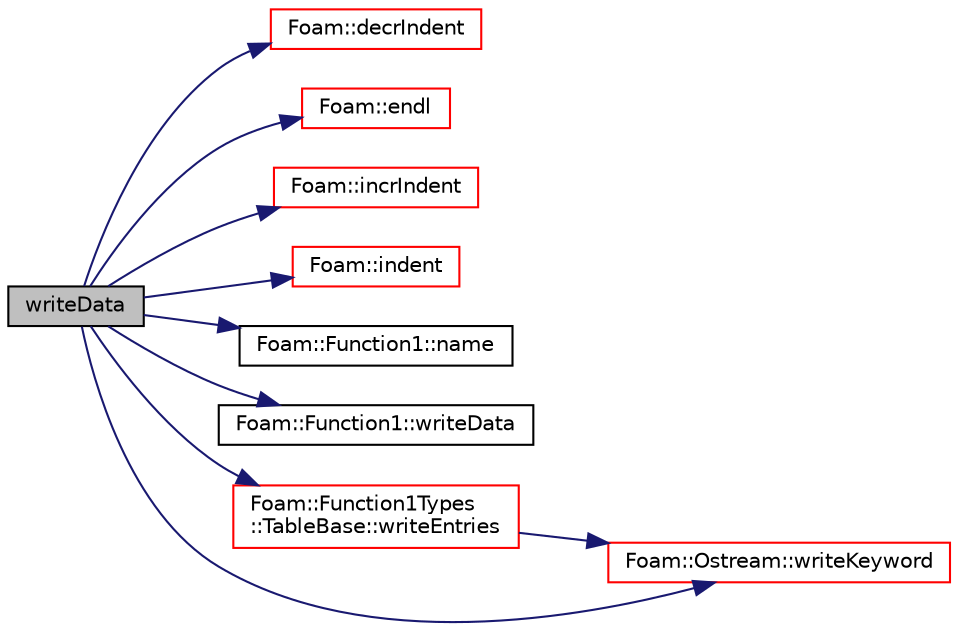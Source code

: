 digraph "writeData"
{
  bgcolor="transparent";
  edge [fontname="Helvetica",fontsize="10",labelfontname="Helvetica",labelfontsize="10"];
  node [fontname="Helvetica",fontsize="10",shape=record];
  rankdir="LR";
  Node640 [label="writeData",height=0.2,width=0.4,color="black", fillcolor="grey75", style="filled", fontcolor="black"];
  Node640 -> Node641 [color="midnightblue",fontsize="10",style="solid",fontname="Helvetica"];
  Node641 [label="Foam::decrIndent",height=0.2,width=0.4,color="red",URL="$a21851.html#a1c3a44e035fae1cd9d5a4a60a7e1c32b",tooltip="Decrement the indent level. "];
  Node640 -> Node643 [color="midnightblue",fontsize="10",style="solid",fontname="Helvetica"];
  Node643 [label="Foam::endl",height=0.2,width=0.4,color="red",URL="$a21851.html#a2db8fe02a0d3909e9351bb4275b23ce4",tooltip="Add newline and flush stream. "];
  Node640 -> Node645 [color="midnightblue",fontsize="10",style="solid",fontname="Helvetica"];
  Node645 [label="Foam::incrIndent",height=0.2,width=0.4,color="red",URL="$a21851.html#a5baff2b2334a238271b33f039e5dde5c",tooltip="Increment the indent level. "];
  Node640 -> Node655 [color="midnightblue",fontsize="10",style="solid",fontname="Helvetica"];
  Node655 [label="Foam::indent",height=0.2,width=0.4,color="red",URL="$a21851.html#ae297c57ea5b952a8bc9e4f30f7ea8701",tooltip="Indent stream. "];
  Node640 -> Node656 [color="midnightblue",fontsize="10",style="solid",fontname="Helvetica"];
  Node656 [label="Foam::Function1::name",height=0.2,width=0.4,color="black",URL="$a28813.html#ade4113569ef0db70665fded275a5e38e",tooltip="Return the name of the entry. "];
  Node640 -> Node657 [color="midnightblue",fontsize="10",style="solid",fontname="Helvetica"];
  Node657 [label="Foam::Function1::writeData",height=0.2,width=0.4,color="black",URL="$a28813.html#a4a9a5e81ef203c89a365d47f0acc39b9",tooltip="Write in dictionary format. "];
  Node640 -> Node658 [color="midnightblue",fontsize="10",style="solid",fontname="Helvetica"];
  Node658 [label="Foam::Function1Types\l::TableBase::writeEntries",height=0.2,width=0.4,color="red",URL="$a28833.html#a73e7f1792444ba2b044bf833a415c73d",tooltip="Write keywords only in dictionary format. Used for non-inline. "];
  Node658 -> Node651 [color="midnightblue",fontsize="10",style="solid",fontname="Helvetica"];
  Node651 [label="Foam::Ostream::writeKeyword",height=0.2,width=0.4,color="red",URL="$a27345.html#a3c58b2bb9174ea3c4a5fa58095d1290e",tooltip="Write the keyword followed by an appropriate indentation. "];
  Node640 -> Node651 [color="midnightblue",fontsize="10",style="solid",fontname="Helvetica"];
}
